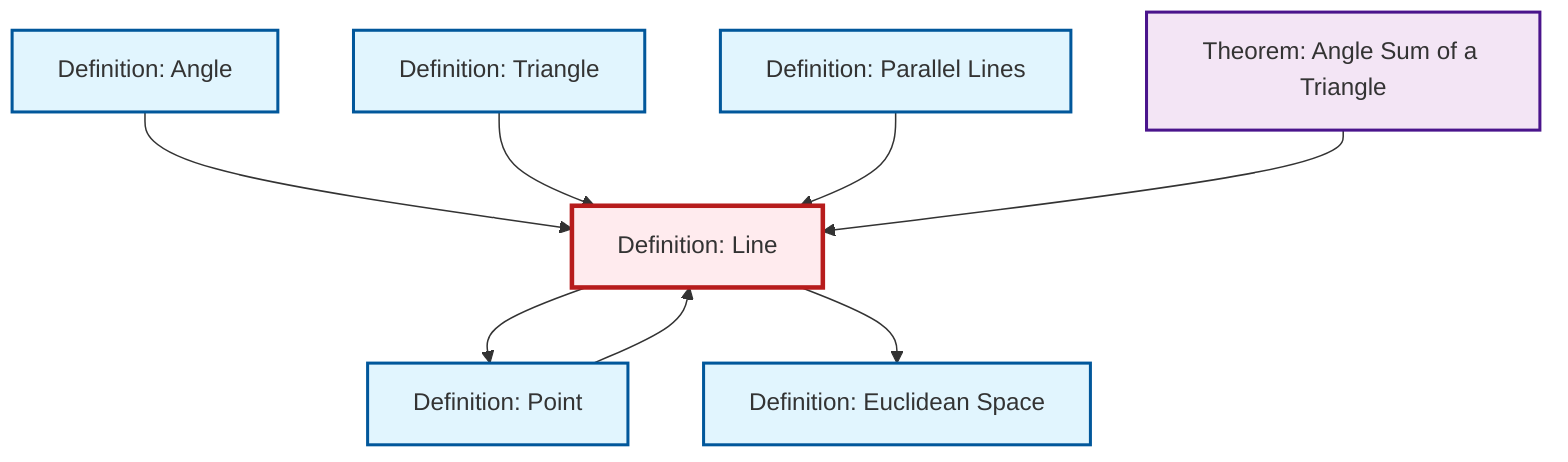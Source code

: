 graph TD
    classDef definition fill:#e1f5fe,stroke:#01579b,stroke-width:2px
    classDef theorem fill:#f3e5f5,stroke:#4a148c,stroke-width:2px
    classDef axiom fill:#fff3e0,stroke:#e65100,stroke-width:2px
    classDef example fill:#e8f5e9,stroke:#1b5e20,stroke-width:2px
    classDef current fill:#ffebee,stroke:#b71c1c,stroke-width:3px
    def-angle["Definition: Angle"]:::definition
    def-point["Definition: Point"]:::definition
    def-triangle["Definition: Triangle"]:::definition
    def-line["Definition: Line"]:::definition
    def-parallel["Definition: Parallel Lines"]:::definition
    def-euclidean-space["Definition: Euclidean Space"]:::definition
    thm-angle-sum-triangle["Theorem: Angle Sum of a Triangle"]:::theorem
    def-angle --> def-line
    def-line --> def-point
    def-triangle --> def-line
    def-parallel --> def-line
    def-line --> def-euclidean-space
    thm-angle-sum-triangle --> def-line
    def-point --> def-line
    class def-line current